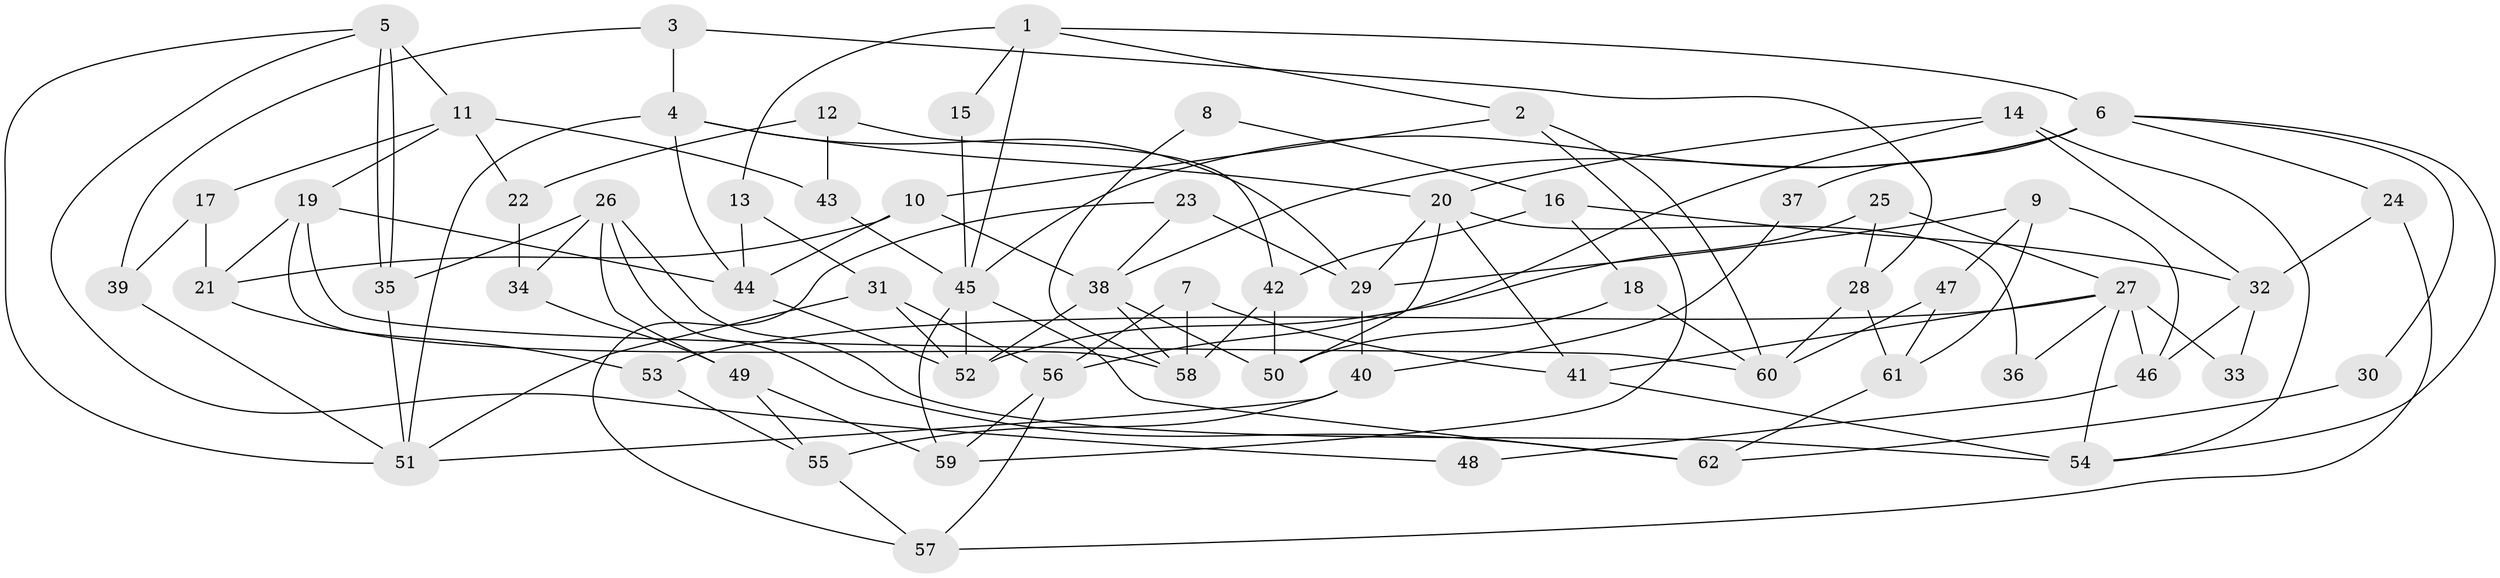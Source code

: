 // coarse degree distribution, {7: 0.13157894736842105, 12: 0.02631578947368421, 5: 0.13157894736842105, 3: 0.2894736842105263, 13: 0.02631578947368421, 6: 0.05263157894736842, 4: 0.15789473684210525, 2: 0.13157894736842105, 9: 0.02631578947368421, 1: 0.02631578947368421}
// Generated by graph-tools (version 1.1) at 2025/50/03/04/25 22:50:57]
// undirected, 62 vertices, 124 edges
graph export_dot {
  node [color=gray90,style=filled];
  1;
  2;
  3;
  4;
  5;
  6;
  7;
  8;
  9;
  10;
  11;
  12;
  13;
  14;
  15;
  16;
  17;
  18;
  19;
  20;
  21;
  22;
  23;
  24;
  25;
  26;
  27;
  28;
  29;
  30;
  31;
  32;
  33;
  34;
  35;
  36;
  37;
  38;
  39;
  40;
  41;
  42;
  43;
  44;
  45;
  46;
  47;
  48;
  49;
  50;
  51;
  52;
  53;
  54;
  55;
  56;
  57;
  58;
  59;
  60;
  61;
  62;
  1 -- 6;
  1 -- 2;
  1 -- 13;
  1 -- 15;
  1 -- 45;
  2 -- 59;
  2 -- 60;
  2 -- 10;
  3 -- 4;
  3 -- 28;
  3 -- 39;
  4 -- 51;
  4 -- 44;
  4 -- 20;
  4 -- 29;
  5 -- 35;
  5 -- 35;
  5 -- 11;
  5 -- 48;
  5 -- 51;
  6 -- 45;
  6 -- 54;
  6 -- 24;
  6 -- 30;
  6 -- 37;
  6 -- 38;
  7 -- 41;
  7 -- 58;
  7 -- 56;
  8 -- 58;
  8 -- 16;
  9 -- 46;
  9 -- 29;
  9 -- 47;
  9 -- 61;
  10 -- 44;
  10 -- 21;
  10 -- 38;
  11 -- 17;
  11 -- 22;
  11 -- 19;
  11 -- 43;
  12 -- 42;
  12 -- 43;
  12 -- 22;
  13 -- 31;
  13 -- 44;
  14 -- 32;
  14 -- 20;
  14 -- 54;
  14 -- 56;
  15 -- 45;
  16 -- 42;
  16 -- 18;
  16 -- 32;
  17 -- 39;
  17 -- 21;
  18 -- 60;
  18 -- 50;
  19 -- 44;
  19 -- 21;
  19 -- 58;
  19 -- 60;
  20 -- 29;
  20 -- 36;
  20 -- 41;
  20 -- 50;
  21 -- 53;
  22 -- 34;
  23 -- 38;
  23 -- 29;
  23 -- 57;
  24 -- 57;
  24 -- 32;
  25 -- 52;
  25 -- 27;
  25 -- 28;
  26 -- 62;
  26 -- 54;
  26 -- 34;
  26 -- 35;
  26 -- 49;
  27 -- 53;
  27 -- 54;
  27 -- 33;
  27 -- 36;
  27 -- 41;
  27 -- 46;
  28 -- 60;
  28 -- 61;
  29 -- 40;
  30 -- 62;
  31 -- 56;
  31 -- 51;
  31 -- 52;
  32 -- 33;
  32 -- 46;
  34 -- 49;
  35 -- 51;
  37 -- 40;
  38 -- 50;
  38 -- 52;
  38 -- 58;
  39 -- 51;
  40 -- 51;
  40 -- 55;
  41 -- 54;
  42 -- 50;
  42 -- 58;
  43 -- 45;
  44 -- 52;
  45 -- 52;
  45 -- 59;
  45 -- 62;
  46 -- 48;
  47 -- 61;
  47 -- 60;
  49 -- 59;
  49 -- 55;
  53 -- 55;
  55 -- 57;
  56 -- 57;
  56 -- 59;
  61 -- 62;
}
